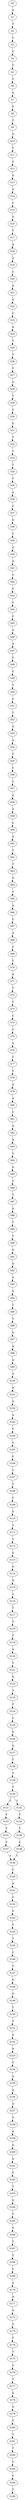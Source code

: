 strict digraph  {
	S0 -> S1 [ label = G ];
	S1 -> S2 [ label = T ];
	S2 -> S3 [ label = C ];
	S3 -> S4 [ label = T ];
	S4 -> S5 [ label = T ];
	S5 -> S6 [ label = C ];
	S6 -> S7 [ label = G ];
	S7 -> S8 [ label = T ];
	S8 -> S9 [ label = T ];
	S9 -> S10 [ label = G ];
	S10 -> S11 [ label = C ];
	S11 -> S12 [ label = C ];
	S12 -> S13 [ label = G ];
	S13 -> S14 [ label = A ];
	S14 -> S15 [ label = C ];
	S15 -> S16 [ label = G ];
	S16 -> S17 [ label = T ];
	S17 -> S18 [ label = A ];
	S18 -> S19 [ label = A ];
	S19 -> S20 [ label = C ];
	S20 -> S21 [ label = A ];
	S21 -> S22 [ label = G ];
	S22 -> S23 [ label = C ];
	S23 -> S24 [ label = A ];
	S24 -> S25 [ label = T ];
	S25 -> S26 [ label = T ];
	S26 -> S27 [ label = T ];
	S27 -> S28 [ label = G ];
	S28 -> S29 [ label = T ];
	S29 -> S30 [ label = C ];
	S30 -> S31 [ label = G ];
	S31 -> S32 [ label = T ];
	S32 -> S33 [ label = C ];
	S33 -> S34 [ label = T ];
	S34 -> S35 [ label = T ];
	S35 -> S36 [ label = A ];
	S36 -> S37 [ label = C ];
	S37 -> S38 [ label = A ];
	S38 -> S39 [ label = C ];
	S39 -> S40 [ label = G ];
	S40 -> S41 [ label = A ];
	S41 -> S42 [ label = C ];
	S42 -> S43 [ label = C ];
	S43 -> S44 [ label = C ];
	S44 -> S45 [ label = C ];
	S45 -> S46 [ label = A ];
	S46 -> S47 [ label = A ];
	S47 -> S48 [ label = C ];
	S48 -> S49 [ label = C ];
	S49 -> S50 [ label = T ];
	S50 -> S51 [ label = C ];
	S51 -> S52 [ label = T ];
	S52 -> S53 [ label = A ];
	S53 -> S54 [ label = A ];
	S54 -> S55 [ label = C ];
	S55 -> S56 [ label = C ];
	S56 -> S57 [ label = C ];
	S57 -> S58 [ label = A ];
	S58 -> S59 [ label = A ];
	S59 -> S60 [ label = C ];
	S60 -> S61 [ label = A ];
	S61 -> S62 [ label = T ];
	S62 -> S63 [ label = T ];
	S63 -> S64 [ label = G ];
	S64 -> S65 [ label = T ];
	S65 -> S66 [ label = A ];
	S66 -> S67 [ label = C ];
	S67 -> S68 [ label = A ];
	S68 -> S69 [ label = C ];
	S69 -> S70 [ label = C ];
	S70 -> S71 [ label = A ];
	S71 -> S72 [ label = T ];
	S72 -> S73 [ label = T ];
	S73 -> S74 [ label = C ];
	S74 -> S75 [ label = C ];
	S75 -> S76 [ label = A ];
	S76 -> S77 [ label = C ];
	S77 -> S78 [ label = C ];
	S78 -> S79 [ label = A ];
	S79 -> S80 [ label = A ];
	S80 -> S81 [ label = C ];
	S81 -> S82 [ label = A ];
	S82 -> S83 [ label = A ];
	S83 -> S84 [ label = G ];
	S84 -> S85 [ label = G ];
	S85 -> S86 [ label = T ];
	S86 -> S87 [ label = T ];
	S87 -> S88 [ label = A ];
	S88 -> S89 [ label = T ];
	S89 -> S90 [ label = T ];
	S90 -> S91 [ label = G ];
	S91 -> S92 [ label = G ];
	S92 -> S93 [ label = A ];
	S93 -> S94 [ label = G ];
	S94 -> S95 [ label = T ];
	S95 -> S96 [ label = T ];
	S96 -> S97 [ label = G ];
	S97 -> S98 [ label = A ];
	S98 -> S99 [ label = A ];
	S99 -> S100 [ label = A ];
	S100 -> S101 [ label = A ];
	S101 -> S102 [ label = G ];
	S102 -> S103 [ label = A ];
	S103 -> S104 [ label = T ];
	S104 -> S105 [ label = C ];
	S105 -> S106 [ label = C ];
	S106 -> S107 [ label = C ];
	S107 -> S108 [ label = C ];
	S108 -> S109 [ label = C ];
	S109 -> S110 [ label = G ];
	S110 -> S111 [ label = T ];
	S111 -> S112 [ label = C ];
	S112 -> S113 [ label = G ];
	S113 -> S114 [ label = G ];
	S114 -> S115 [ label = G ];
	S115 -> S116 [ label = T ];
	S116 -> S117 [ label = T ];
	S117 -> S118 [ label = T ];
	S118 -> S119 [ label = T ];
	S119 -> S120 [ label = A ];
	S120 -> S121 [ label = T ];
	S121 -> S122 [ label = G ];
	S122 -> S123 [ label = T ];
	S123 -> S124 [ label = T ];
	S124 -> S125 [ label = C ];
	S125 -> S126 [ label = G ];
	S126 -> S127 [ label = G ];
	S127 -> S128 [ label = T ];
	S128 -> S129 [ label = T ];
	S129 -> S130 [ label = T ];
	S130 -> S131 [ label = C ];
	S130 -> S132 [ label = T ];
	S131 -> S133 [ label = T ];
	S132 -> S134 [ label = T ];
	S133 -> S135 [ label = T ];
	S134 -> S136 [ label = T ];
	S135 -> S137 [ label = C ];
	S136 -> S138 [ label = C ];
	S137 -> S139 [ label = T ];
	S138 -> S139 [ label = T ];
	S139 -> S140 [ label = C ];
	S140 -> S141 [ label = A ];
	S141 -> S142 [ label = C ];
	S142 -> S143 [ label = G ];
	S143 -> S144 [ label = T ];
	S144 -> S145 [ label = T ];
	S145 -> S146 [ label = C ];
	S146 -> S147 [ label = T ];
	S147 -> S148 [ label = G ];
	S148 -> S149 [ label = G ];
	S149 -> S150 [ label = T ];
	S150 -> S151 [ label = T ];
	S151 -> S152 [ label = G ];
	S152 -> S153 [ label = A ];
	S153 -> S154 [ label = T ];
	S154 -> S155 [ label = A ];
	S155 -> S156 [ label = A ];
	S156 -> S157 [ label = G ];
	S157 -> S158 [ label = G ];
	S158 -> S159 [ label = A ];
	S159 -> S160 [ label = G ];
	S160 -> S161 [ label = G ];
	S161 -> S162 [ label = T ];
	S162 -> S163 [ label = T ];
	S163 -> S164 [ label = G ];
	S164 -> S165 [ label = T ];
	S165 -> S166 [ label = G ];
	S166 -> S167 [ label = T ];
	S167 -> S168 [ label = T ];
	S168 -> S169 [ label = C ];
	S169 -> S170 [ label = A ];
	S170 -> S171 [ label = A ];
	S171 -> S172 [ label = G ];
	S172 -> S173 [ label = G ];
	S173 -> S174 [ label = T ];
	S174 -> S175 [ label = T ];
	S175 -> S176 [ label = C ];
	S176 -> S177 [ label = T ];
	S177 -> S178 [ label = G ];
	S178 -> S179 [ label = G ];
	S179 -> S180 [ label = T ];
	S180 -> S181 [ label = T ];
	S181 -> S182 [ label = T ];
	S182 -> S183 [ label = T ];
	S183 -> S184 [ label = C ];
	S184 -> S185 [ label = T ];
}
